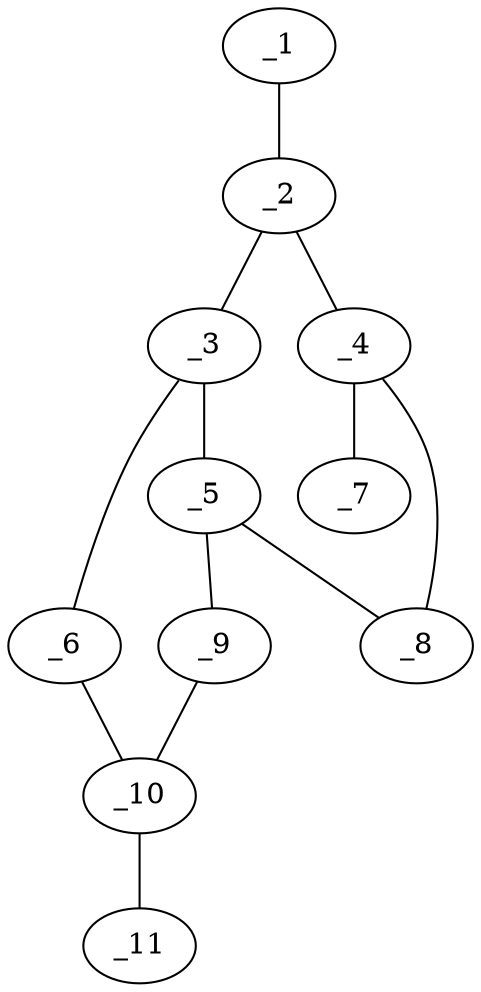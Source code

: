 graph molid177950 {
	_1	 [charge=0,
		chem=2,
		symbol="O  ",
		x="5.7989",
		y="1.2845"];
	_2	 [charge=0,
		chem=1,
		symbol="C  ",
		x="5.4899",
		y="0.3335"];
	_1 -- _2	 [valence=2];
	_3	 [charge=0,
		chem=4,
		symbol="N  ",
		x="4.5388",
		y="0.0245"];
	_2 -- _3	 [valence=1];
	_4	 [charge=0,
		chem=1,
		symbol="C  ",
		x="6.0777",
		y="-0.4755"];
	_2 -- _4	 [valence=1];
	_5	 [charge=0,
		chem=1,
		symbol="C  ",
		x="4.5388",
		y="-0.9755"];
	_3 -- _5	 [valence=1];
	_6	 [charge=0,
		chem=4,
		symbol="N  ",
		x="3.5878",
		y="0.3335"];
	_3 -- _6	 [valence=1];
	_7	 [charge=0,
		chem=2,
		symbol="O  ",
		x="7.0777",
		y="-0.4755"];
	_4 -- _7	 [valence=2];
	_8	 [charge=0,
		chem=4,
		symbol="N  ",
		x="5.4899",
		y="-1.2845"];
	_4 -- _8	 [valence=1];
	_5 -- _8	 [valence=2];
	_9	 [charge=0,
		chem=4,
		symbol="N  ",
		x="3.5878",
		y="-1.2845"];
	_5 -- _9	 [valence=1];
	_10	 [charge=0,
		chem=1,
		symbol="C  ",
		x=3,
		y="-0.4755"];
	_6 -- _10	 [valence=1];
	_9 -- _10	 [valence=1];
	_11	 [charge=0,
		chem=4,
		symbol="N  ",
		x=2,
		y="-0.4755"];
	_10 -- _11	 [valence=2];
}
